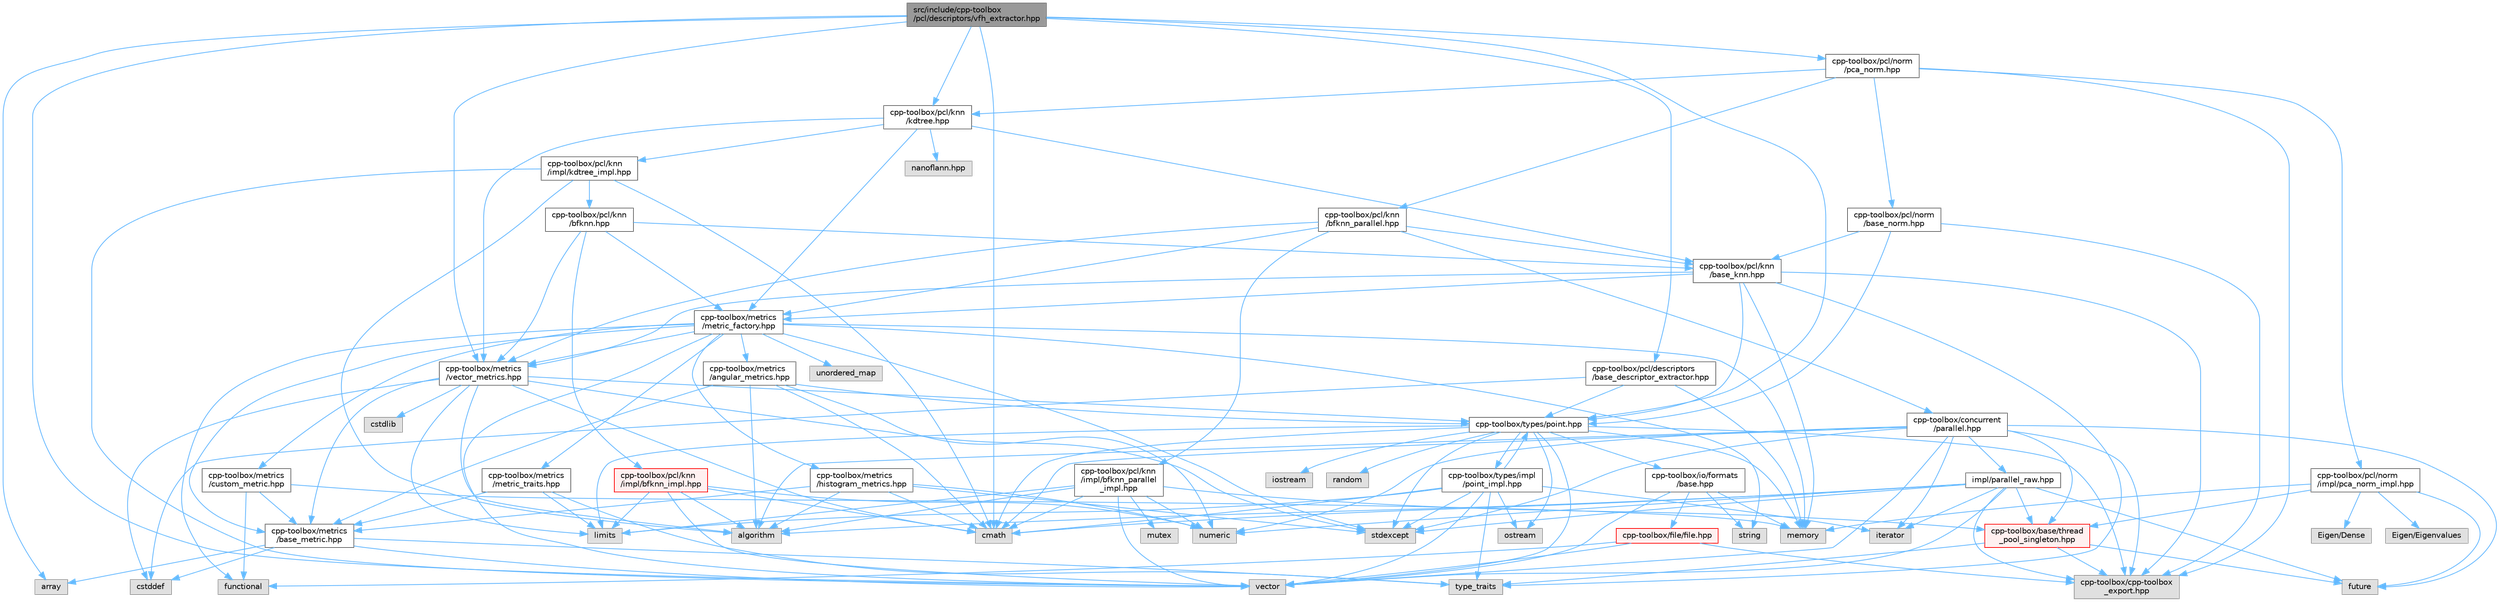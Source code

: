 digraph "src/include/cpp-toolbox/pcl/descriptors/vfh_extractor.hpp"
{
 // LATEX_PDF_SIZE
  bgcolor="transparent";
  edge [fontname=Helvetica,fontsize=10,labelfontname=Helvetica,labelfontsize=10];
  node [fontname=Helvetica,fontsize=10,shape=box,height=0.2,width=0.4];
  Node1 [id="Node000001",label="src/include/cpp-toolbox\l/pcl/descriptors/vfh_extractor.hpp",height=0.2,width=0.4,color="gray40", fillcolor="grey60", style="filled", fontcolor="black",tooltip=" "];
  Node1 -> Node2 [id="edge1_Node000001_Node000002",color="steelblue1",style="solid",tooltip=" "];
  Node2 [id="Node000002",label="array",height=0.2,width=0.4,color="grey60", fillcolor="#E0E0E0", style="filled",tooltip=" "];
  Node1 -> Node3 [id="edge2_Node000001_Node000003",color="steelblue1",style="solid",tooltip=" "];
  Node3 [id="Node000003",label="cmath",height=0.2,width=0.4,color="grey60", fillcolor="#E0E0E0", style="filled",tooltip=" "];
  Node1 -> Node4 [id="edge3_Node000001_Node000004",color="steelblue1",style="solid",tooltip=" "];
  Node4 [id="Node000004",label="vector",height=0.2,width=0.4,color="grey60", fillcolor="#E0E0E0", style="filled",tooltip=" "];
  Node1 -> Node5 [id="edge4_Node000001_Node000005",color="steelblue1",style="solid",tooltip=" "];
  Node5 [id="Node000005",label="cpp-toolbox/pcl/descriptors\l/base_descriptor_extractor.hpp",height=0.2,width=0.4,color="grey40", fillcolor="white", style="filled",URL="$base__descriptor__extractor_8hpp.html",tooltip=" "];
  Node5 -> Node6 [id="edge5_Node000005_Node000006",color="steelblue1",style="solid",tooltip=" "];
  Node6 [id="Node000006",label="cstddef",height=0.2,width=0.4,color="grey60", fillcolor="#E0E0E0", style="filled",tooltip=" "];
  Node5 -> Node7 [id="edge6_Node000005_Node000007",color="steelblue1",style="solid",tooltip=" "];
  Node7 [id="Node000007",label="memory",height=0.2,width=0.4,color="grey60", fillcolor="#E0E0E0", style="filled",tooltip=" "];
  Node5 -> Node8 [id="edge7_Node000005_Node000008",color="steelblue1",style="solid",tooltip=" "];
  Node8 [id="Node000008",label="cpp-toolbox/types/point.hpp",height=0.2,width=0.4,color="grey40", fillcolor="white", style="filled",URL="$point_8hpp.html",tooltip=" "];
  Node8 -> Node3 [id="edge8_Node000008_Node000003",color="steelblue1",style="solid",tooltip=" "];
  Node8 -> Node9 [id="edge9_Node000008_Node000009",color="steelblue1",style="solid",tooltip=" "];
  Node9 [id="Node000009",label="iostream",height=0.2,width=0.4,color="grey60", fillcolor="#E0E0E0", style="filled",tooltip=" "];
  Node8 -> Node10 [id="edge10_Node000008_Node000010",color="steelblue1",style="solid",tooltip=" "];
  Node10 [id="Node000010",label="limits",height=0.2,width=0.4,color="grey60", fillcolor="#E0E0E0", style="filled",tooltip=" "];
  Node8 -> Node7 [id="edge11_Node000008_Node000007",color="steelblue1",style="solid",tooltip=" "];
  Node8 -> Node11 [id="edge12_Node000008_Node000011",color="steelblue1",style="solid",tooltip=" "];
  Node11 [id="Node000011",label="ostream",height=0.2,width=0.4,color="grey60", fillcolor="#E0E0E0", style="filled",tooltip=" "];
  Node8 -> Node12 [id="edge13_Node000008_Node000012",color="steelblue1",style="solid",tooltip=" "];
  Node12 [id="Node000012",label="random",height=0.2,width=0.4,color="grey60", fillcolor="#E0E0E0", style="filled",tooltip=" "];
  Node8 -> Node13 [id="edge14_Node000008_Node000013",color="steelblue1",style="solid",tooltip=" "];
  Node13 [id="Node000013",label="stdexcept",height=0.2,width=0.4,color="grey60", fillcolor="#E0E0E0", style="filled",tooltip=" "];
  Node8 -> Node4 [id="edge15_Node000008_Node000004",color="steelblue1",style="solid",tooltip=" "];
  Node8 -> Node14 [id="edge16_Node000008_Node000014",color="steelblue1",style="solid",tooltip=" "];
  Node14 [id="Node000014",label="cpp-toolbox/cpp-toolbox\l_export.hpp",height=0.2,width=0.4,color="grey60", fillcolor="#E0E0E0", style="filled",tooltip=" "];
  Node8 -> Node15 [id="edge17_Node000008_Node000015",color="steelblue1",style="solid",tooltip=" "];
  Node15 [id="Node000015",label="cpp-toolbox/io/formats\l/base.hpp",height=0.2,width=0.4,color="grey40", fillcolor="white", style="filled",URL="$io_2formats_2base_8hpp.html",tooltip=" "];
  Node15 -> Node7 [id="edge18_Node000015_Node000007",color="steelblue1",style="solid",tooltip=" "];
  Node15 -> Node16 [id="edge19_Node000015_Node000016",color="steelblue1",style="solid",tooltip=" "];
  Node16 [id="Node000016",label="string",height=0.2,width=0.4,color="grey60", fillcolor="#E0E0E0", style="filled",tooltip=" "];
  Node15 -> Node4 [id="edge20_Node000015_Node000004",color="steelblue1",style="solid",tooltip=" "];
  Node15 -> Node17 [id="edge21_Node000015_Node000017",color="steelblue1",style="solid",tooltip=" "];
  Node17 [id="Node000017",label="cpp-toolbox/file/file.hpp",height=0.2,width=0.4,color="red", fillcolor="#FFF0F0", style="filled",URL="$file_8hpp.html",tooltip=" "];
  Node17 -> Node19 [id="edge22_Node000017_Node000019",color="steelblue1",style="solid",tooltip=" "];
  Node19 [id="Node000019",label="functional",height=0.2,width=0.4,color="grey60", fillcolor="#E0E0E0", style="filled",tooltip=" "];
  Node17 -> Node4 [id="edge23_Node000017_Node000004",color="steelblue1",style="solid",tooltip=" "];
  Node17 -> Node14 [id="edge24_Node000017_Node000014",color="steelblue1",style="solid",tooltip=" "];
  Node8 -> Node25 [id="edge25_Node000008_Node000025",color="steelblue1",style="solid",tooltip=" "];
  Node25 [id="Node000025",label="cpp-toolbox/types/impl\l/point_impl.hpp",height=0.2,width=0.4,color="grey40", fillcolor="white", style="filled",URL="$point__impl_8hpp.html",tooltip=" "];
  Node25 -> Node3 [id="edge26_Node000025_Node000003",color="steelblue1",style="solid",tooltip=" "];
  Node25 -> Node26 [id="edge27_Node000025_Node000026",color="steelblue1",style="solid",tooltip=" "];
  Node26 [id="Node000026",label="iterator",height=0.2,width=0.4,color="grey60", fillcolor="#E0E0E0", style="filled",tooltip=" "];
  Node25 -> Node10 [id="edge28_Node000025_Node000010",color="steelblue1",style="solid",tooltip=" "];
  Node25 -> Node11 [id="edge29_Node000025_Node000011",color="steelblue1",style="solid",tooltip=" "];
  Node25 -> Node13 [id="edge30_Node000025_Node000013",color="steelblue1",style="solid",tooltip=" "];
  Node25 -> Node27 [id="edge31_Node000025_Node000027",color="steelblue1",style="solid",tooltip=" "];
  Node27 [id="Node000027",label="type_traits",height=0.2,width=0.4,color="grey60", fillcolor="#E0E0E0", style="filled",tooltip=" "];
  Node25 -> Node4 [id="edge32_Node000025_Node000004",color="steelblue1",style="solid",tooltip=" "];
  Node25 -> Node8 [id="edge33_Node000025_Node000008",color="steelblue1",style="solid",tooltip=" "];
  Node1 -> Node28 [id="edge34_Node000001_Node000028",color="steelblue1",style="solid",tooltip=" "];
  Node28 [id="Node000028",label="cpp-toolbox/pcl/knn\l/kdtree.hpp",height=0.2,width=0.4,color="grey40", fillcolor="white", style="filled",URL="$kdtree_8hpp.html",tooltip=" "];
  Node28 -> Node29 [id="edge35_Node000028_Node000029",color="steelblue1",style="solid",tooltip=" "];
  Node29 [id="Node000029",label="cpp-toolbox/pcl/knn\l/base_knn.hpp",height=0.2,width=0.4,color="grey40", fillcolor="white", style="filled",URL="$base__knn_8hpp.html",tooltip=" "];
  Node29 -> Node7 [id="edge36_Node000029_Node000007",color="steelblue1",style="solid",tooltip=" "];
  Node29 -> Node27 [id="edge37_Node000029_Node000027",color="steelblue1",style="solid",tooltip=" "];
  Node29 -> Node14 [id="edge38_Node000029_Node000014",color="steelblue1",style="solid",tooltip=" "];
  Node29 -> Node8 [id="edge39_Node000029_Node000008",color="steelblue1",style="solid",tooltip=" "];
  Node29 -> Node30 [id="edge40_Node000029_Node000030",color="steelblue1",style="solid",tooltip=" "];
  Node30 [id="Node000030",label="cpp-toolbox/metrics\l/vector_metrics.hpp",height=0.2,width=0.4,color="grey40", fillcolor="white", style="filled",URL="$vector__metrics_8hpp.html",tooltip=" "];
  Node30 -> Node31 [id="edge41_Node000030_Node000031",color="steelblue1",style="solid",tooltip=" "];
  Node31 [id="Node000031",label="algorithm",height=0.2,width=0.4,color="grey60", fillcolor="#E0E0E0", style="filled",tooltip=" "];
  Node30 -> Node3 [id="edge42_Node000030_Node000003",color="steelblue1",style="solid",tooltip=" "];
  Node30 -> Node6 [id="edge43_Node000030_Node000006",color="steelblue1",style="solid",tooltip=" "];
  Node30 -> Node32 [id="edge44_Node000030_Node000032",color="steelblue1",style="solid",tooltip=" "];
  Node32 [id="Node000032",label="cstdlib",height=0.2,width=0.4,color="grey60", fillcolor="#E0E0E0", style="filled",tooltip=" "];
  Node30 -> Node10 [id="edge45_Node000030_Node000010",color="steelblue1",style="solid",tooltip=" "];
  Node30 -> Node13 [id="edge46_Node000030_Node000013",color="steelblue1",style="solid",tooltip=" "];
  Node30 -> Node33 [id="edge47_Node000030_Node000033",color="steelblue1",style="solid",tooltip=" "];
  Node33 [id="Node000033",label="cpp-toolbox/metrics\l/base_metric.hpp",height=0.2,width=0.4,color="grey40", fillcolor="white", style="filled",URL="$base__metric_8hpp.html",tooltip=" "];
  Node33 -> Node6 [id="edge48_Node000033_Node000006",color="steelblue1",style="solid",tooltip=" "];
  Node33 -> Node4 [id="edge49_Node000033_Node000004",color="steelblue1",style="solid",tooltip=" "];
  Node33 -> Node2 [id="edge50_Node000033_Node000002",color="steelblue1",style="solid",tooltip=" "];
  Node33 -> Node27 [id="edge51_Node000033_Node000027",color="steelblue1",style="solid",tooltip=" "];
  Node30 -> Node8 [id="edge52_Node000030_Node000008",color="steelblue1",style="solid",tooltip=" "];
  Node29 -> Node34 [id="edge53_Node000029_Node000034",color="steelblue1",style="solid",tooltip=" "];
  Node34 [id="Node000034",label="cpp-toolbox/metrics\l/metric_factory.hpp",height=0.2,width=0.4,color="grey40", fillcolor="white", style="filled",URL="$metric__factory_8hpp.html",tooltip=" "];
  Node34 -> Node7 [id="edge54_Node000034_Node000007",color="steelblue1",style="solid",tooltip=" "];
  Node34 -> Node16 [id="edge55_Node000034_Node000016",color="steelblue1",style="solid",tooltip=" "];
  Node34 -> Node35 [id="edge56_Node000034_Node000035",color="steelblue1",style="solid",tooltip=" "];
  Node35 [id="Node000035",label="unordered_map",height=0.2,width=0.4,color="grey60", fillcolor="#E0E0E0", style="filled",tooltip=" "];
  Node34 -> Node19 [id="edge57_Node000034_Node000019",color="steelblue1",style="solid",tooltip=" "];
  Node34 -> Node13 [id="edge58_Node000034_Node000013",color="steelblue1",style="solid",tooltip=" "];
  Node34 -> Node4 [id="edge59_Node000034_Node000004",color="steelblue1",style="solid",tooltip=" "];
  Node34 -> Node33 [id="edge60_Node000034_Node000033",color="steelblue1",style="solid",tooltip=" "];
  Node34 -> Node36 [id="edge61_Node000034_Node000036",color="steelblue1",style="solid",tooltip=" "];
  Node36 [id="Node000036",label="cpp-toolbox/metrics\l/metric_traits.hpp",height=0.2,width=0.4,color="grey40", fillcolor="white", style="filled",URL="$metric__traits_8hpp.html",tooltip=" "];
  Node36 -> Node27 [id="edge62_Node000036_Node000027",color="steelblue1",style="solid",tooltip=" "];
  Node36 -> Node10 [id="edge63_Node000036_Node000010",color="steelblue1",style="solid",tooltip=" "];
  Node36 -> Node33 [id="edge64_Node000036_Node000033",color="steelblue1",style="solid",tooltip=" "];
  Node34 -> Node30 [id="edge65_Node000034_Node000030",color="steelblue1",style="solid",tooltip=" "];
  Node34 -> Node37 [id="edge66_Node000034_Node000037",color="steelblue1",style="solid",tooltip=" "];
  Node37 [id="Node000037",label="cpp-toolbox/metrics\l/histogram_metrics.hpp",height=0.2,width=0.4,color="grey40", fillcolor="white", style="filled",URL="$histogram__metrics_8hpp.html",tooltip=" "];
  Node37 -> Node31 [id="edge67_Node000037_Node000031",color="steelblue1",style="solid",tooltip=" "];
  Node37 -> Node3 [id="edge68_Node000037_Node000003",color="steelblue1",style="solid",tooltip=" "];
  Node37 -> Node38 [id="edge69_Node000037_Node000038",color="steelblue1",style="solid",tooltip=" "];
  Node38 [id="Node000038",label="numeric",height=0.2,width=0.4,color="grey60", fillcolor="#E0E0E0", style="filled",tooltip=" "];
  Node37 -> Node13 [id="edge70_Node000037_Node000013",color="steelblue1",style="solid",tooltip=" "];
  Node37 -> Node33 [id="edge71_Node000037_Node000033",color="steelblue1",style="solid",tooltip=" "];
  Node34 -> Node39 [id="edge72_Node000034_Node000039",color="steelblue1",style="solid",tooltip=" "];
  Node39 [id="Node000039",label="cpp-toolbox/metrics\l/angular_metrics.hpp",height=0.2,width=0.4,color="grey40", fillcolor="white", style="filled",URL="$angular__metrics_8hpp.html",tooltip=" "];
  Node39 -> Node31 [id="edge73_Node000039_Node000031",color="steelblue1",style="solid",tooltip=" "];
  Node39 -> Node3 [id="edge74_Node000039_Node000003",color="steelblue1",style="solid",tooltip=" "];
  Node39 -> Node38 [id="edge75_Node000039_Node000038",color="steelblue1",style="solid",tooltip=" "];
  Node39 -> Node33 [id="edge76_Node000039_Node000033",color="steelblue1",style="solid",tooltip=" "];
  Node39 -> Node8 [id="edge77_Node000039_Node000008",color="steelblue1",style="solid",tooltip=" "];
  Node34 -> Node40 [id="edge78_Node000034_Node000040",color="steelblue1",style="solid",tooltip=" "];
  Node40 [id="Node000040",label="cpp-toolbox/metrics\l/custom_metric.hpp",height=0.2,width=0.4,color="grey40", fillcolor="white", style="filled",URL="$custom__metric_8hpp.html",tooltip=" "];
  Node40 -> Node19 [id="edge79_Node000040_Node000019",color="steelblue1",style="solid",tooltip=" "];
  Node40 -> Node7 [id="edge80_Node000040_Node000007",color="steelblue1",style="solid",tooltip=" "];
  Node40 -> Node33 [id="edge81_Node000040_Node000033",color="steelblue1",style="solid",tooltip=" "];
  Node28 -> Node34 [id="edge82_Node000028_Node000034",color="steelblue1",style="solid",tooltip=" "];
  Node28 -> Node30 [id="edge83_Node000028_Node000030",color="steelblue1",style="solid",tooltip=" "];
  Node28 -> Node41 [id="edge84_Node000028_Node000041",color="steelblue1",style="solid",tooltip=" "];
  Node41 [id="Node000041",label="nanoflann.hpp",height=0.2,width=0.4,color="grey60", fillcolor="#E0E0E0", style="filled",tooltip=" "];
  Node28 -> Node42 [id="edge85_Node000028_Node000042",color="steelblue1",style="solid",tooltip=" "];
  Node42 [id="Node000042",label="cpp-toolbox/pcl/knn\l/impl/kdtree_impl.hpp",height=0.2,width=0.4,color="grey40", fillcolor="white", style="filled",URL="$kdtree__impl_8hpp.html",tooltip=" "];
  Node42 -> Node31 [id="edge86_Node000042_Node000031",color="steelblue1",style="solid",tooltip=" "];
  Node42 -> Node3 [id="edge87_Node000042_Node000003",color="steelblue1",style="solid",tooltip=" "];
  Node42 -> Node4 [id="edge88_Node000042_Node000004",color="steelblue1",style="solid",tooltip=" "];
  Node42 -> Node43 [id="edge89_Node000042_Node000043",color="steelblue1",style="solid",tooltip=" "];
  Node43 [id="Node000043",label="cpp-toolbox/pcl/knn\l/bfknn.hpp",height=0.2,width=0.4,color="grey40", fillcolor="white", style="filled",URL="$bfknn_8hpp.html",tooltip=" "];
  Node43 -> Node29 [id="edge90_Node000043_Node000029",color="steelblue1",style="solid",tooltip=" "];
  Node43 -> Node34 [id="edge91_Node000043_Node000034",color="steelblue1",style="solid",tooltip=" "];
  Node43 -> Node30 [id="edge92_Node000043_Node000030",color="steelblue1",style="solid",tooltip=" "];
  Node43 -> Node44 [id="edge93_Node000043_Node000044",color="steelblue1",style="solid",tooltip=" "];
  Node44 [id="Node000044",label="cpp-toolbox/pcl/knn\l/impl/bfknn_impl.hpp",height=0.2,width=0.4,color="red", fillcolor="#FFF0F0", style="filled",URL="$bfknn__impl_8hpp.html",tooltip=" "];
  Node44 -> Node31 [id="edge94_Node000044_Node000031",color="steelblue1",style="solid",tooltip=" "];
  Node44 -> Node3 [id="edge95_Node000044_Node000003",color="steelblue1",style="solid",tooltip=" "];
  Node44 -> Node10 [id="edge96_Node000044_Node000010",color="steelblue1",style="solid",tooltip=" "];
  Node44 -> Node38 [id="edge97_Node000044_Node000038",color="steelblue1",style="solid",tooltip=" "];
  Node44 -> Node4 [id="edge98_Node000044_Node000004",color="steelblue1",style="solid",tooltip=" "];
  Node1 -> Node46 [id="edge99_Node000001_Node000046",color="steelblue1",style="solid",tooltip=" "];
  Node46 [id="Node000046",label="cpp-toolbox/pcl/norm\l/pca_norm.hpp",height=0.2,width=0.4,color="grey40", fillcolor="white", style="filled",URL="$pca__norm_8hpp.html",tooltip=" "];
  Node46 -> Node14 [id="edge100_Node000046_Node000014",color="steelblue1",style="solid",tooltip=" "];
  Node46 -> Node47 [id="edge101_Node000046_Node000047",color="steelblue1",style="solid",tooltip=" "];
  Node47 [id="Node000047",label="cpp-toolbox/pcl/knn\l/bfknn_parallel.hpp",height=0.2,width=0.4,color="grey40", fillcolor="white", style="filled",URL="$bfknn__parallel_8hpp.html",tooltip=" "];
  Node47 -> Node48 [id="edge102_Node000047_Node000048",color="steelblue1",style="solid",tooltip=" "];
  Node48 [id="Node000048",label="cpp-toolbox/concurrent\l/parallel.hpp",height=0.2,width=0.4,color="grey40", fillcolor="white", style="filled",URL="$parallel_8hpp.html",tooltip=" "];
  Node48 -> Node31 [id="edge103_Node000048_Node000031",color="steelblue1",style="solid",tooltip=" "];
  Node48 -> Node3 [id="edge104_Node000048_Node000003",color="steelblue1",style="solid",tooltip=" "];
  Node48 -> Node49 [id="edge105_Node000048_Node000049",color="steelblue1",style="solid",tooltip=" "];
  Node49 [id="Node000049",label="future",height=0.2,width=0.4,color="grey60", fillcolor="#E0E0E0", style="filled",tooltip=" "];
  Node48 -> Node26 [id="edge106_Node000048_Node000026",color="steelblue1",style="solid",tooltip=" "];
  Node48 -> Node38 [id="edge107_Node000048_Node000038",color="steelblue1",style="solid",tooltip=" "];
  Node48 -> Node13 [id="edge108_Node000048_Node000013",color="steelblue1",style="solid",tooltip=" "];
  Node48 -> Node4 [id="edge109_Node000048_Node000004",color="steelblue1",style="solid",tooltip=" "];
  Node48 -> Node14 [id="edge110_Node000048_Node000014",color="steelblue1",style="solid",tooltip=" "];
  Node48 -> Node50 [id="edge111_Node000048_Node000050",color="steelblue1",style="solid",tooltip=" "];
  Node50 [id="Node000050",label="cpp-toolbox/base/thread\l_pool_singleton.hpp",height=0.2,width=0.4,color="red", fillcolor="#FFF0F0", style="filled",URL="$thread__pool__singleton_8hpp.html",tooltip=" "];
  Node50 -> Node49 [id="edge112_Node000050_Node000049",color="steelblue1",style="solid",tooltip=" "];
  Node50 -> Node27 [id="edge113_Node000050_Node000027",color="steelblue1",style="solid",tooltip=" "];
  Node50 -> Node14 [id="edge114_Node000050_Node000014",color="steelblue1",style="solid",tooltip=" "];
  Node48 -> Node58 [id="edge115_Node000048_Node000058",color="steelblue1",style="solid",tooltip=" "];
  Node58 [id="Node000058",label="impl/parallel_raw.hpp",height=0.2,width=0.4,color="grey40", fillcolor="white", style="filled",URL="$parallel__raw_8hpp.html",tooltip=" "];
  Node58 -> Node31 [id="edge116_Node000058_Node000031",color="steelblue1",style="solid",tooltip=" "];
  Node58 -> Node3 [id="edge117_Node000058_Node000003",color="steelblue1",style="solid",tooltip=" "];
  Node58 -> Node49 [id="edge118_Node000058_Node000049",color="steelblue1",style="solid",tooltip=" "];
  Node58 -> Node26 [id="edge119_Node000058_Node000026",color="steelblue1",style="solid",tooltip=" "];
  Node58 -> Node38 [id="edge120_Node000058_Node000038",color="steelblue1",style="solid",tooltip=" "];
  Node58 -> Node13 [id="edge121_Node000058_Node000013",color="steelblue1",style="solid",tooltip=" "];
  Node58 -> Node4 [id="edge122_Node000058_Node000004",color="steelblue1",style="solid",tooltip=" "];
  Node58 -> Node50 [id="edge123_Node000058_Node000050",color="steelblue1",style="solid",tooltip=" "];
  Node58 -> Node14 [id="edge124_Node000058_Node000014",color="steelblue1",style="solid",tooltip=" "];
  Node47 -> Node29 [id="edge125_Node000047_Node000029",color="steelblue1",style="solid",tooltip=" "];
  Node47 -> Node34 [id="edge126_Node000047_Node000034",color="steelblue1",style="solid",tooltip=" "];
  Node47 -> Node30 [id="edge127_Node000047_Node000030",color="steelblue1",style="solid",tooltip=" "];
  Node47 -> Node59 [id="edge128_Node000047_Node000059",color="steelblue1",style="solid",tooltip=" "];
  Node59 [id="Node000059",label="cpp-toolbox/pcl/knn\l/impl/bfknn_parallel\l_impl.hpp",height=0.2,width=0.4,color="grey40", fillcolor="white", style="filled",URL="$bfknn__parallel__impl_8hpp.html",tooltip=" "];
  Node59 -> Node31 [id="edge129_Node000059_Node000031",color="steelblue1",style="solid",tooltip=" "];
  Node59 -> Node3 [id="edge130_Node000059_Node000003",color="steelblue1",style="solid",tooltip=" "];
  Node59 -> Node10 [id="edge131_Node000059_Node000010",color="steelblue1",style="solid",tooltip=" "];
  Node59 -> Node54 [id="edge132_Node000059_Node000054",color="steelblue1",style="solid",tooltip=" "];
  Node54 [id="Node000054",label="mutex",height=0.2,width=0.4,color="grey60", fillcolor="#E0E0E0", style="filled",tooltip=" "];
  Node59 -> Node38 [id="edge133_Node000059_Node000038",color="steelblue1",style="solid",tooltip=" "];
  Node59 -> Node4 [id="edge134_Node000059_Node000004",color="steelblue1",style="solid",tooltip=" "];
  Node59 -> Node50 [id="edge135_Node000059_Node000050",color="steelblue1",style="solid",tooltip=" "];
  Node46 -> Node28 [id="edge136_Node000046_Node000028",color="steelblue1",style="solid",tooltip=" "];
  Node46 -> Node60 [id="edge137_Node000046_Node000060",color="steelblue1",style="solid",tooltip=" "];
  Node60 [id="Node000060",label="cpp-toolbox/pcl/norm\l/base_norm.hpp",height=0.2,width=0.4,color="grey40", fillcolor="white", style="filled",URL="$base__norm_8hpp.html",tooltip=" "];
  Node60 -> Node14 [id="edge138_Node000060_Node000014",color="steelblue1",style="solid",tooltip=" "];
  Node60 -> Node29 [id="edge139_Node000060_Node000029",color="steelblue1",style="solid",tooltip=" "];
  Node60 -> Node8 [id="edge140_Node000060_Node000008",color="steelblue1",style="solid",tooltip=" "];
  Node46 -> Node61 [id="edge141_Node000046_Node000061",color="steelblue1",style="solid",tooltip=" "];
  Node61 [id="Node000061",label="cpp-toolbox/pcl/norm\l/impl/pca_norm_impl.hpp",height=0.2,width=0.4,color="grey40", fillcolor="white", style="filled",URL="$pca__norm__impl_8hpp.html",tooltip=" "];
  Node61 -> Node62 [id="edge142_Node000061_Node000062",color="steelblue1",style="solid",tooltip=" "];
  Node62 [id="Node000062",label="Eigen/Dense",height=0.2,width=0.4,color="grey60", fillcolor="#E0E0E0", style="filled",tooltip=" "];
  Node61 -> Node63 [id="edge143_Node000061_Node000063",color="steelblue1",style="solid",tooltip=" "];
  Node63 [id="Node000063",label="Eigen/Eigenvalues",height=0.2,width=0.4,color="grey60", fillcolor="#E0E0E0", style="filled",tooltip=" "];
  Node61 -> Node50 [id="edge144_Node000061_Node000050",color="steelblue1",style="solid",tooltip=" "];
  Node61 -> Node49 [id="edge145_Node000061_Node000049",color="steelblue1",style="solid",tooltip=" "];
  Node61 -> Node7 [id="edge146_Node000061_Node000007",color="steelblue1",style="solid",tooltip=" "];
  Node1 -> Node8 [id="edge147_Node000001_Node000008",color="steelblue1",style="solid",tooltip=" "];
  Node1 -> Node30 [id="edge148_Node000001_Node000030",color="steelblue1",style="solid",tooltip=" "];
}
